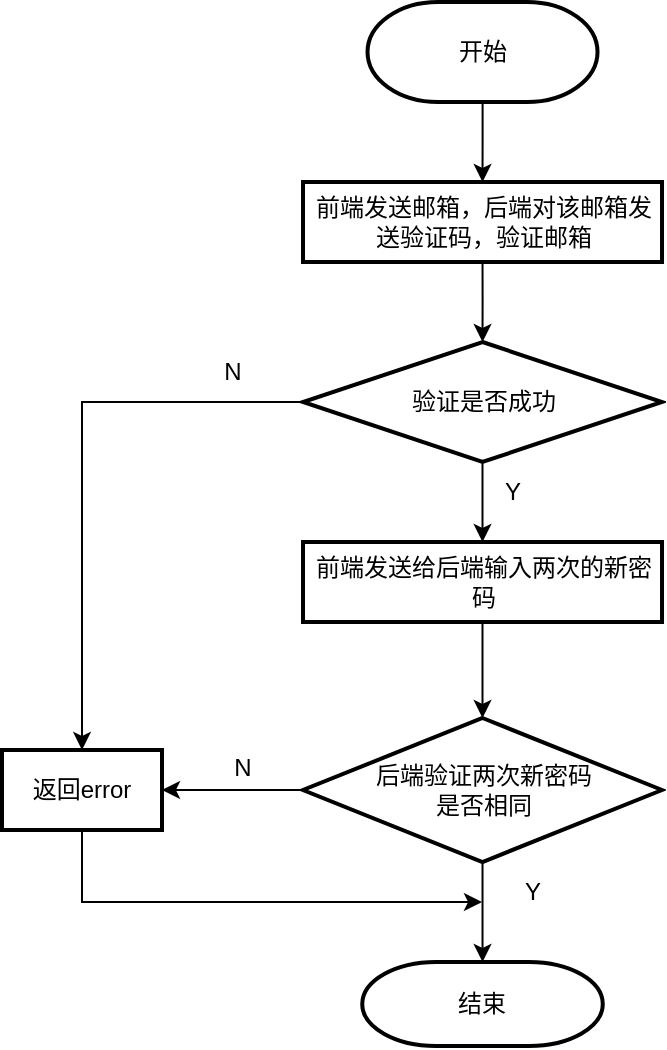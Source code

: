 <mxfile version="21.3.2" type="device">
  <diagram id="C5RBs43oDa-KdzZeNtuy" name="Page-1">
    <mxGraphModel dx="1290" dy="541" grid="1" gridSize="10" guides="1" tooltips="1" connect="1" arrows="1" fold="1" page="1" pageScale="1" pageWidth="827" pageHeight="1169" math="0" shadow="0">
      <root>
        <mxCell id="WIyWlLk6GJQsqaUBKTNV-0" />
        <mxCell id="WIyWlLk6GJQsqaUBKTNV-1" parent="WIyWlLk6GJQsqaUBKTNV-0" />
        <mxCell id="o6iEz9svOuSVI9pk4N0p-0" value="" style="edgeStyle=orthogonalEdgeStyle;rounded=0;orthogonalLoop=1;jettySize=auto;html=1;" edge="1" parent="WIyWlLk6GJQsqaUBKTNV-1" source="o6iEz9svOuSVI9pk4N0p-1" target="o6iEz9svOuSVI9pk4N0p-3">
          <mxGeometry relative="1" as="geometry" />
        </mxCell>
        <mxCell id="o6iEz9svOuSVI9pk4N0p-1" value="开始" style="strokeWidth=2;html=1;shape=mxgraph.flowchart.terminator;whiteSpace=wrap;" vertex="1" parent="WIyWlLk6GJQsqaUBKTNV-1">
          <mxGeometry x="422.76" y="310" width="115" height="50" as="geometry" />
        </mxCell>
        <mxCell id="o6iEz9svOuSVI9pk4N0p-3" value="前端发送邮箱，后端对该邮箱发送验证码，验证邮箱" style="whiteSpace=wrap;html=1;strokeWidth=2;" vertex="1" parent="WIyWlLk6GJQsqaUBKTNV-1">
          <mxGeometry x="390.51" y="400" width="179.5" height="40" as="geometry" />
        </mxCell>
        <mxCell id="o6iEz9svOuSVI9pk4N0p-8" value="" style="edgeStyle=orthogonalEdgeStyle;rounded=0;orthogonalLoop=1;jettySize=auto;html=1;exitX=0.5;exitY=1;exitDx=0;exitDy=0;" edge="1" parent="WIyWlLk6GJQsqaUBKTNV-1" source="o6iEz9svOuSVI9pk4N0p-3" target="o6iEz9svOuSVI9pk4N0p-12">
          <mxGeometry relative="1" as="geometry">
            <mxPoint x="480.25" y="440" as="sourcePoint" />
          </mxGeometry>
        </mxCell>
        <mxCell id="o6iEz9svOuSVI9pk4N0p-10" value="" style="edgeStyle=orthogonalEdgeStyle;rounded=0;orthogonalLoop=1;jettySize=auto;html=1;" edge="1" parent="WIyWlLk6GJQsqaUBKTNV-1" source="o6iEz9svOuSVI9pk4N0p-12" target="o6iEz9svOuSVI9pk4N0p-14">
          <mxGeometry relative="1" as="geometry" />
        </mxCell>
        <mxCell id="o6iEz9svOuSVI9pk4N0p-28" style="edgeStyle=orthogonalEdgeStyle;rounded=0;orthogonalLoop=1;jettySize=auto;html=1;entryX=0.5;entryY=0;entryDx=0;entryDy=0;" edge="1" parent="WIyWlLk6GJQsqaUBKTNV-1" source="o6iEz9svOuSVI9pk4N0p-12" target="o6iEz9svOuSVI9pk4N0p-25">
          <mxGeometry relative="1" as="geometry" />
        </mxCell>
        <mxCell id="o6iEz9svOuSVI9pk4N0p-12" value="验证是否成功" style="rhombus;whiteSpace=wrap;html=1;strokeWidth=2;" vertex="1" parent="WIyWlLk6GJQsqaUBKTNV-1">
          <mxGeometry x="390.5" y="480" width="179.5" height="60" as="geometry" />
        </mxCell>
        <mxCell id="o6iEz9svOuSVI9pk4N0p-20" value="" style="edgeStyle=orthogonalEdgeStyle;rounded=0;orthogonalLoop=1;jettySize=auto;html=1;entryX=0.5;entryY=0;entryDx=0;entryDy=0;" edge="1" parent="WIyWlLk6GJQsqaUBKTNV-1" source="o6iEz9svOuSVI9pk4N0p-14" target="o6iEz9svOuSVI9pk4N0p-23">
          <mxGeometry relative="1" as="geometry">
            <mxPoint x="480.26" y="670" as="targetPoint" />
          </mxGeometry>
        </mxCell>
        <mxCell id="o6iEz9svOuSVI9pk4N0p-14" value="前端发送给后端输入两次的新密码" style="whiteSpace=wrap;html=1;strokeWidth=2;" vertex="1" parent="WIyWlLk6GJQsqaUBKTNV-1">
          <mxGeometry x="390.51" y="580" width="179.5" height="40" as="geometry" />
        </mxCell>
        <mxCell id="o6iEz9svOuSVI9pk4N0p-15" value="结束" style="strokeWidth=2;html=1;shape=mxgraph.flowchart.terminator;whiteSpace=wrap;" vertex="1" parent="WIyWlLk6GJQsqaUBKTNV-1">
          <mxGeometry x="420.13" y="790" width="120.25" height="42" as="geometry" />
        </mxCell>
        <mxCell id="o6iEz9svOuSVI9pk4N0p-16" value="Y" style="text;html=1;align=center;verticalAlign=middle;resizable=0;points=[];autosize=1;strokeColor=none;fillColor=none;" vertex="1" parent="WIyWlLk6GJQsqaUBKTNV-1">
          <mxGeometry x="480" y="540" width="30" height="30" as="geometry" />
        </mxCell>
        <mxCell id="o6iEz9svOuSVI9pk4N0p-17" value="N" style="text;html=1;align=center;verticalAlign=middle;resizable=0;points=[];autosize=1;strokeColor=none;fillColor=none;" vertex="1" parent="WIyWlLk6GJQsqaUBKTNV-1">
          <mxGeometry x="340" y="480" width="30" height="30" as="geometry" />
        </mxCell>
        <mxCell id="o6iEz9svOuSVI9pk4N0p-26" value="" style="edgeStyle=orthogonalEdgeStyle;rounded=0;orthogonalLoop=1;jettySize=auto;html=1;" edge="1" parent="WIyWlLk6GJQsqaUBKTNV-1" source="o6iEz9svOuSVI9pk4N0p-23" target="o6iEz9svOuSVI9pk4N0p-15">
          <mxGeometry relative="1" as="geometry" />
        </mxCell>
        <mxCell id="o6iEz9svOuSVI9pk4N0p-29" style="edgeStyle=orthogonalEdgeStyle;rounded=0;orthogonalLoop=1;jettySize=auto;html=1;entryX=1;entryY=0.5;entryDx=0;entryDy=0;" edge="1" parent="WIyWlLk6GJQsqaUBKTNV-1" source="o6iEz9svOuSVI9pk4N0p-23" target="o6iEz9svOuSVI9pk4N0p-25">
          <mxGeometry relative="1" as="geometry" />
        </mxCell>
        <mxCell id="o6iEz9svOuSVI9pk4N0p-23" value="后端验证两次新密码&lt;br&gt;是否相同" style="rhombus;whiteSpace=wrap;html=1;strokeWidth=2;" vertex="1" parent="WIyWlLk6GJQsqaUBKTNV-1">
          <mxGeometry x="390.51" y="668" width="179.5" height="72" as="geometry" />
        </mxCell>
        <mxCell id="o6iEz9svOuSVI9pk4N0p-32" style="edgeStyle=orthogonalEdgeStyle;rounded=0;orthogonalLoop=1;jettySize=auto;html=1;" edge="1" parent="WIyWlLk6GJQsqaUBKTNV-1" source="o6iEz9svOuSVI9pk4N0p-25">
          <mxGeometry relative="1" as="geometry">
            <mxPoint x="480" y="760" as="targetPoint" />
            <Array as="points">
              <mxPoint x="280" y="760" />
            </Array>
          </mxGeometry>
        </mxCell>
        <mxCell id="o6iEz9svOuSVI9pk4N0p-25" value="返回error" style="whiteSpace=wrap;html=1;strokeWidth=2;" vertex="1" parent="WIyWlLk6GJQsqaUBKTNV-1">
          <mxGeometry x="240" y="684" width="80" height="40" as="geometry" />
        </mxCell>
        <mxCell id="o6iEz9svOuSVI9pk4N0p-27" value="Y" style="text;html=1;align=center;verticalAlign=middle;resizable=0;points=[];autosize=1;strokeColor=none;fillColor=none;" vertex="1" parent="WIyWlLk6GJQsqaUBKTNV-1">
          <mxGeometry x="490" y="740" width="30" height="30" as="geometry" />
        </mxCell>
        <mxCell id="o6iEz9svOuSVI9pk4N0p-30" value="N" style="text;html=1;align=center;verticalAlign=middle;resizable=0;points=[];autosize=1;strokeColor=none;fillColor=none;" vertex="1" parent="WIyWlLk6GJQsqaUBKTNV-1">
          <mxGeometry x="345" y="678" width="30" height="30" as="geometry" />
        </mxCell>
      </root>
    </mxGraphModel>
  </diagram>
</mxfile>
